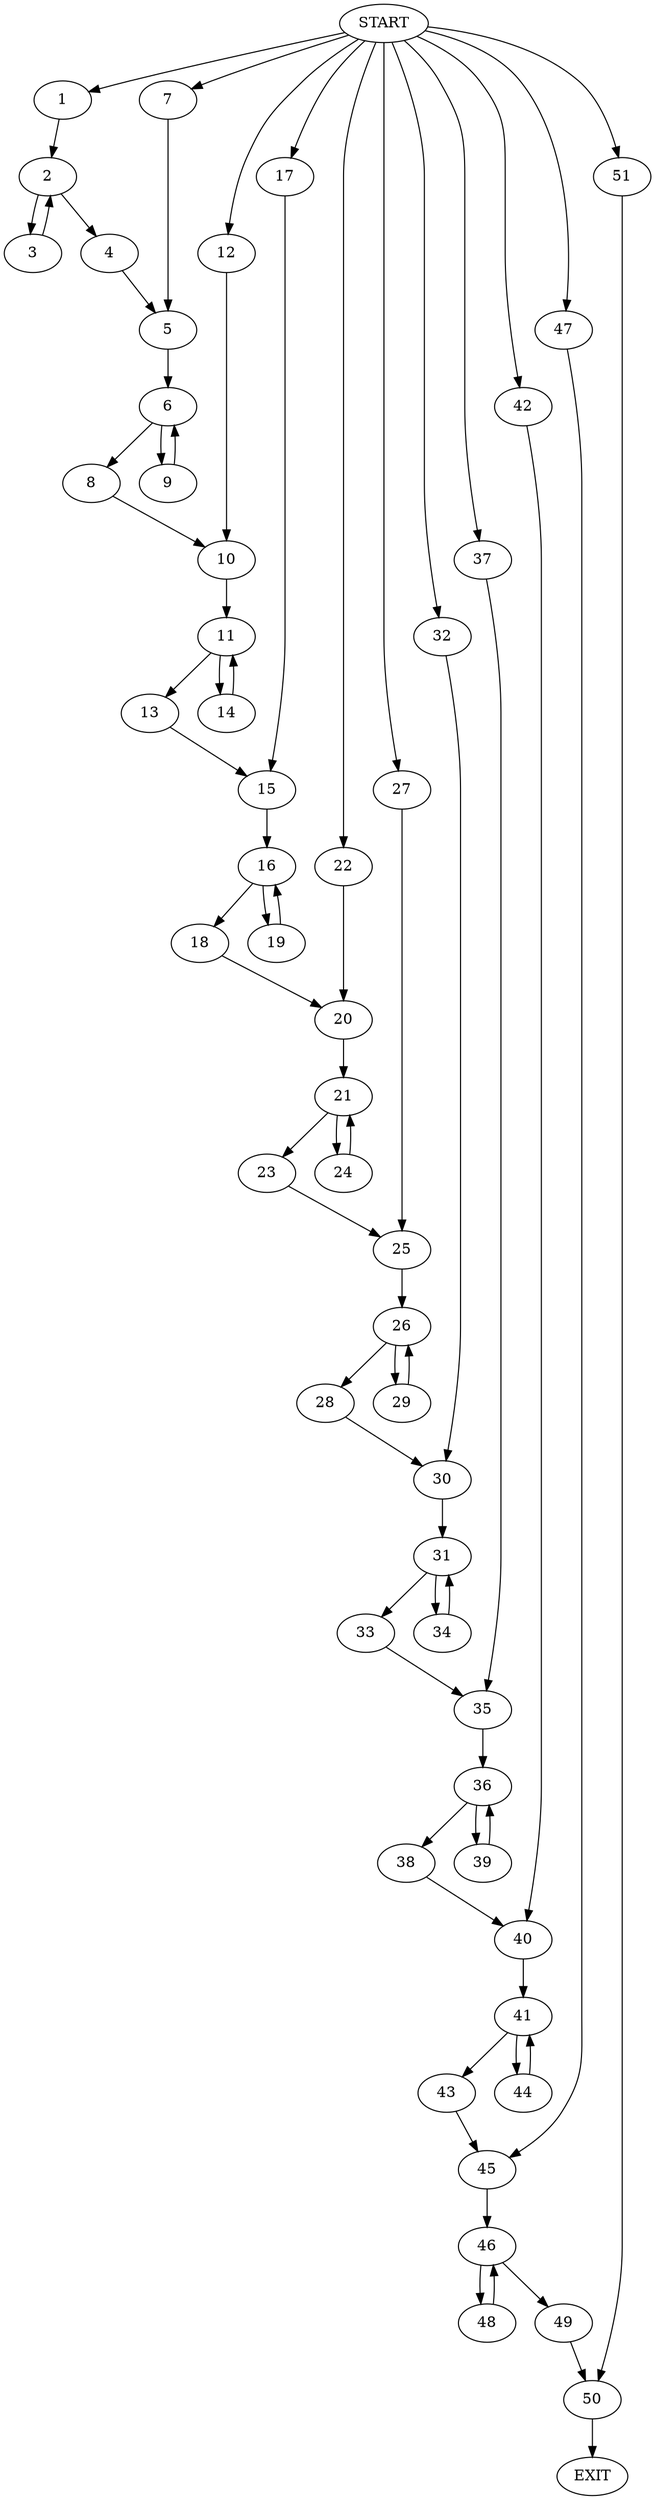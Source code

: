 digraph {
0 [label="START"]
52 [label="EXIT"]
0 -> 1
1 -> 2
2 -> 3
2 -> 4
3 -> 2
4 -> 5
5 -> 6
0 -> 7
7 -> 5
6 -> 8
6 -> 9
8 -> 10
9 -> 6
10 -> 11
0 -> 12
12 -> 10
11 -> 13
11 -> 14
14 -> 11
13 -> 15
15 -> 16
0 -> 17
17 -> 15
16 -> 18
16 -> 19
19 -> 16
18 -> 20
20 -> 21
0 -> 22
22 -> 20
21 -> 23
21 -> 24
24 -> 21
23 -> 25
25 -> 26
0 -> 27
27 -> 25
26 -> 28
26 -> 29
28 -> 30
29 -> 26
30 -> 31
0 -> 32
32 -> 30
31 -> 33
31 -> 34
33 -> 35
34 -> 31
35 -> 36
0 -> 37
37 -> 35
36 -> 38
36 -> 39
39 -> 36
38 -> 40
40 -> 41
0 -> 42
42 -> 40
41 -> 43
41 -> 44
43 -> 45
44 -> 41
45 -> 46
0 -> 47
47 -> 45
46 -> 48
46 -> 49
49 -> 50
48 -> 46
50 -> 52
0 -> 51
51 -> 50
}

